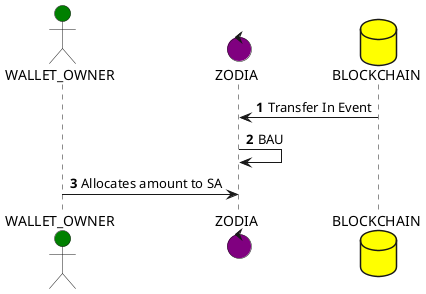 @startuml
'https://plantuml.com/sequence-diagram

actor WALLET_OWNER #green
control ZODIA #purple
database BLOCKCHAIN #yellow

autonumber

BLOCKCHAIN -> ZODIA: Transfer In Event
ZODIA -> ZODIA: BAU
WALLET_OWNER -> ZODIA: Allocates amount to SA

@enduml